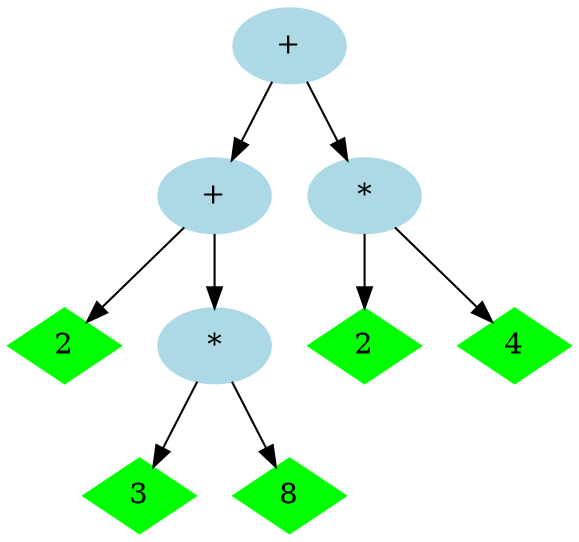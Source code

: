 digraph G {
    A [label = "+", style=filled, color=lightblue];
    B [label = "+", style=filled, color=lightblue];
    A -> B;
    C [label = "2", style=filled, color=green, shape=diamond];
    B -> C;
    D [label = "*", style=filled, color=lightblue];
    B -> D;
    E [label = "3", style=filled, color=green, shape=diamond];
    D -> E;
    F [label = "8", style=filled, color=green, shape=diamond];
    D -> F;
    G [label = "*", style=filled, color=lightblue];
    A -> G;
    H [label = "2", style=filled, color=green, shape=diamond];
    G -> H;
    I [label = "4", style=filled, color=green, shape=diamond];
    G -> I;
}
